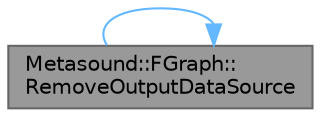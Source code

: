 digraph "Metasound::FGraph::RemoveOutputDataSource"
{
 // INTERACTIVE_SVG=YES
 // LATEX_PDF_SIZE
  bgcolor="transparent";
  edge [fontname=Helvetica,fontsize=10,labelfontname=Helvetica,labelfontsize=10];
  node [fontname=Helvetica,fontsize=10,shape=box,height=0.2,width=0.4];
  rankdir="LR";
  Node1 [id="Node000001",label="Metasound::FGraph::\lRemoveOutputDataSource",height=0.2,width=0.4,color="gray40", fillcolor="grey60", style="filled", fontcolor="black",tooltip="Remove an output data source by vertex name."];
  Node1 -> Node1 [id="edge1_Node000001_Node000001",color="steelblue1",style="solid",tooltip=" "];
}
